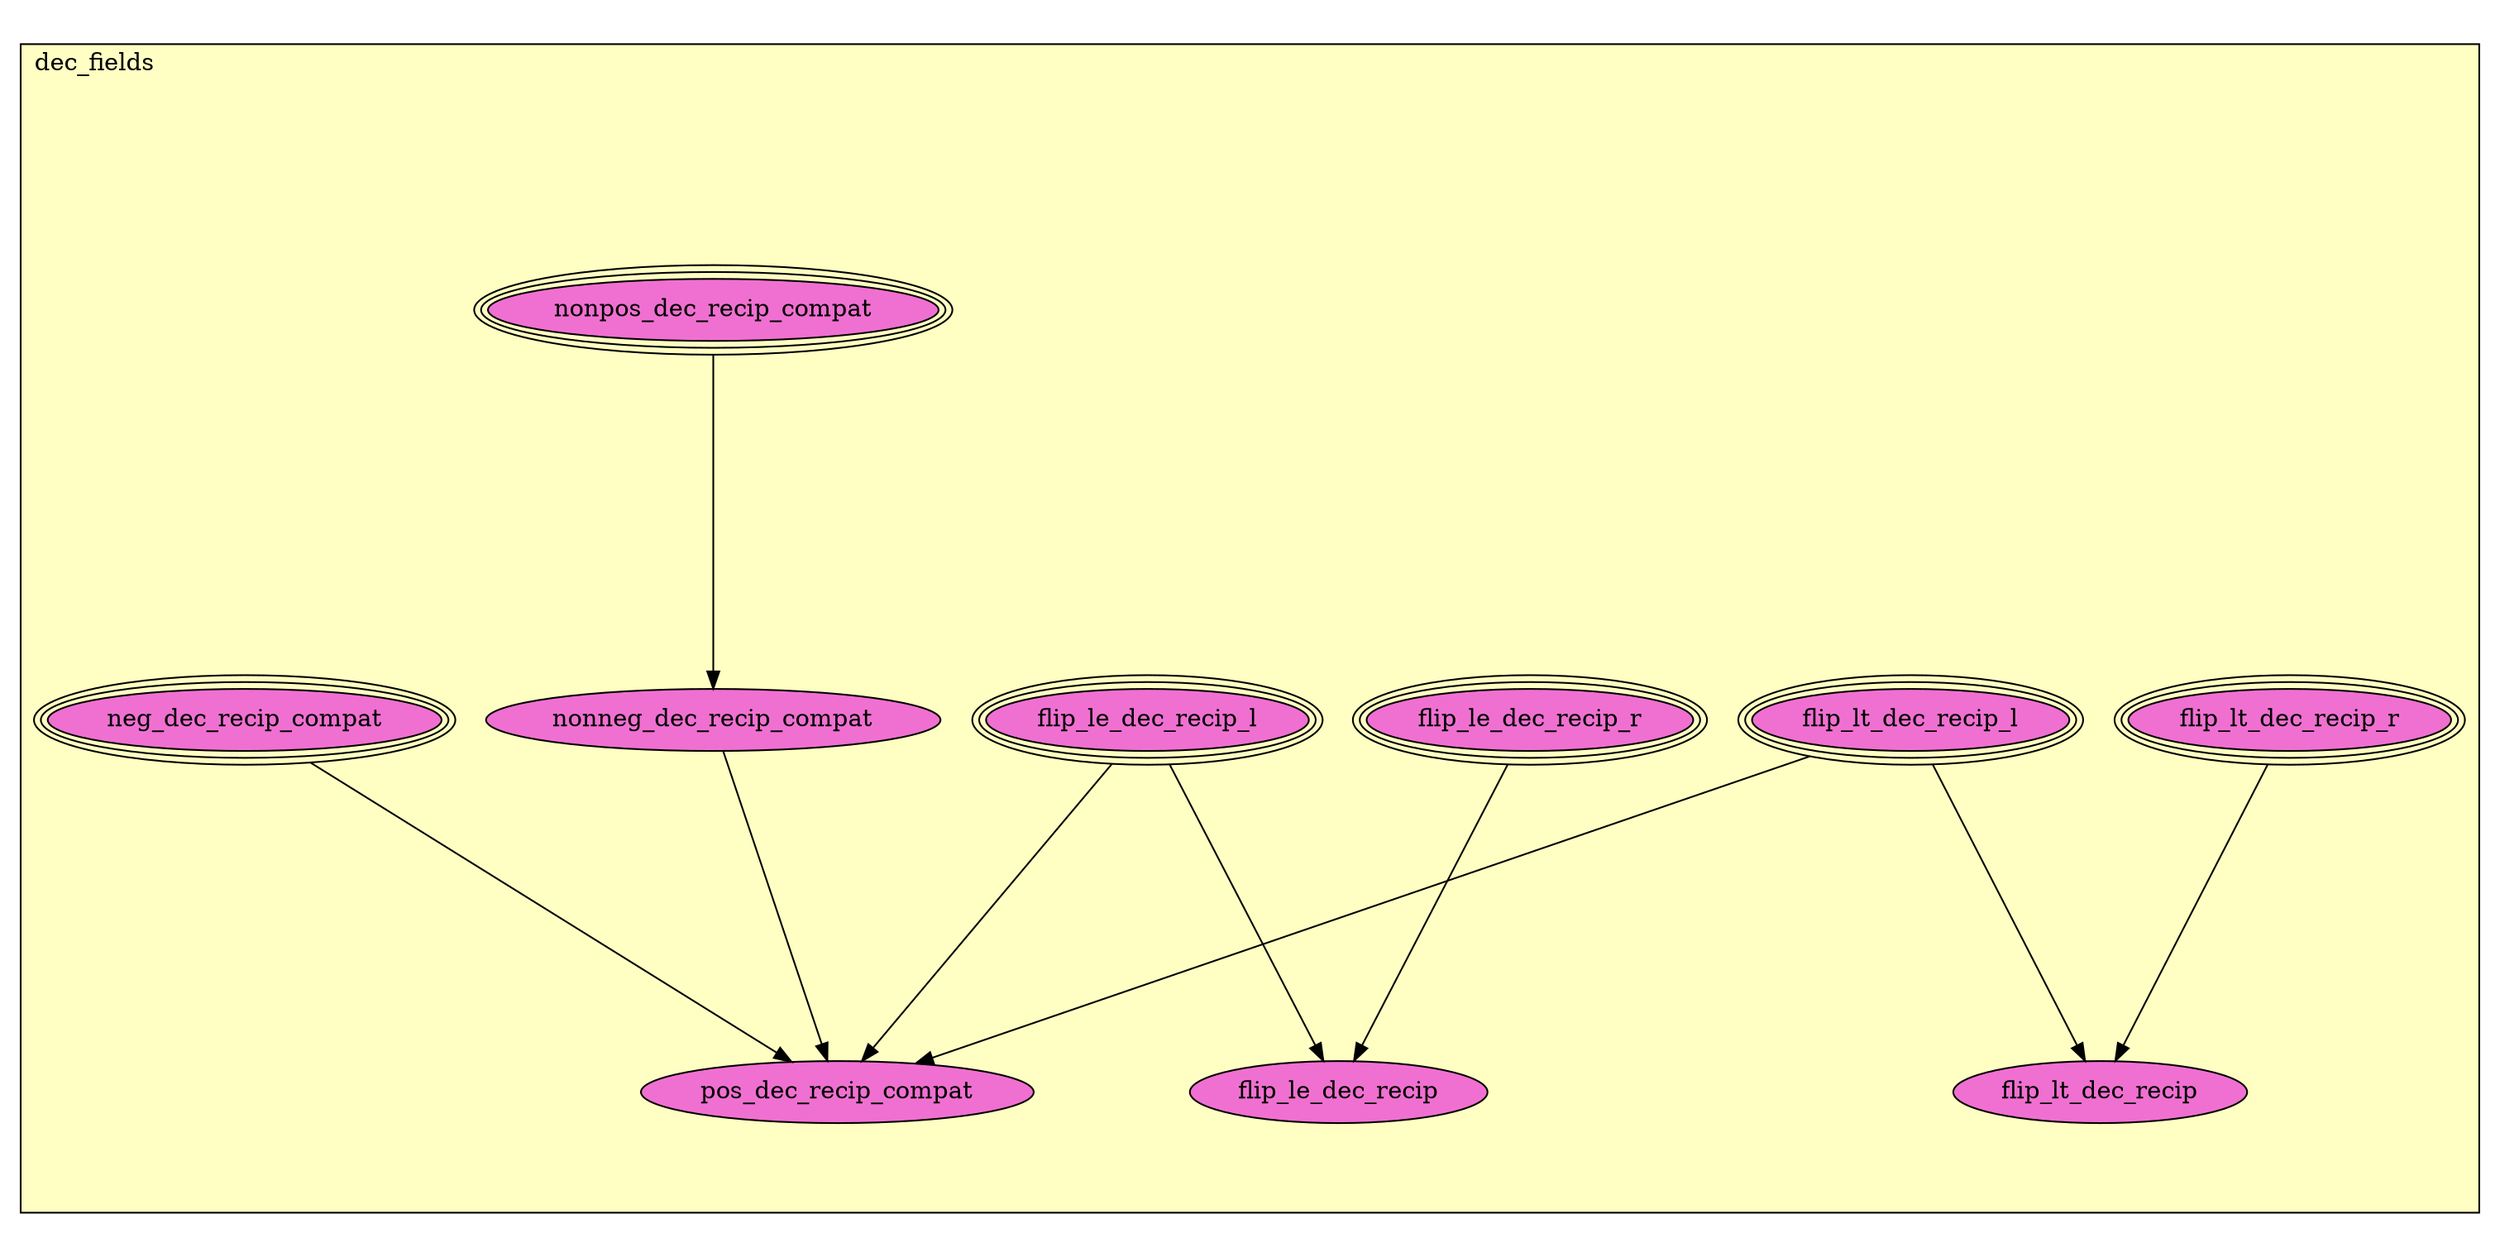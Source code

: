 digraph HoTT_Classes_orders_dec_fields {
  graph [ratio=0.5]
  node [style=filled]
dec_fields_flip_lt_dec_recip_r [label="flip_lt_dec_recip_r", URL=<dec_fields.html#flip_lt_dec_recip_r>, peripheries=3, fillcolor="#F070D1"] ;
dec_fields_flip_lt_dec_recip_l [label="flip_lt_dec_recip_l", URL=<dec_fields.html#flip_lt_dec_recip_l>, peripheries=3, fillcolor="#F070D1"] ;
dec_fields_flip_lt_dec_recip [label="flip_lt_dec_recip", URL=<dec_fields.html#flip_lt_dec_recip>, fillcolor="#F070D1"] ;
dec_fields_flip_le_dec_recip_r [label="flip_le_dec_recip_r", URL=<dec_fields.html#flip_le_dec_recip_r>, peripheries=3, fillcolor="#F070D1"] ;
dec_fields_flip_le_dec_recip_l [label="flip_le_dec_recip_l", URL=<dec_fields.html#flip_le_dec_recip_l>, peripheries=3, fillcolor="#F070D1"] ;
dec_fields_flip_le_dec_recip [label="flip_le_dec_recip", URL=<dec_fields.html#flip_le_dec_recip>, fillcolor="#F070D1"] ;
dec_fields_nonpos_dec_recip_compat [label="nonpos_dec_recip_compat", URL=<dec_fields.html#nonpos_dec_recip_compat>, peripheries=3, fillcolor="#F070D1"] ;
dec_fields_neg_dec_recip_compat [label="neg_dec_recip_compat", URL=<dec_fields.html#neg_dec_recip_compat>, peripheries=3, fillcolor="#F070D1"] ;
dec_fields_nonneg_dec_recip_compat [label="nonneg_dec_recip_compat", URL=<dec_fields.html#nonneg_dec_recip_compat>, fillcolor="#F070D1"] ;
dec_fields_pos_dec_recip_compat [label="pos_dec_recip_compat", URL=<dec_fields.html#pos_dec_recip_compat>, fillcolor="#F070D1"] ;
  dec_fields_flip_lt_dec_recip_r -> dec_fields_flip_lt_dec_recip [] ;
  dec_fields_flip_lt_dec_recip_l -> dec_fields_flip_lt_dec_recip [] ;
  dec_fields_flip_lt_dec_recip_l -> dec_fields_pos_dec_recip_compat [] ;
  dec_fields_flip_le_dec_recip_r -> dec_fields_flip_le_dec_recip [] ;
  dec_fields_flip_le_dec_recip_l -> dec_fields_flip_le_dec_recip [] ;
  dec_fields_flip_le_dec_recip_l -> dec_fields_pos_dec_recip_compat [] ;
  dec_fields_nonpos_dec_recip_compat -> dec_fields_nonneg_dec_recip_compat [] ;
  dec_fields_neg_dec_recip_compat -> dec_fields_pos_dec_recip_compat [] ;
  dec_fields_nonneg_dec_recip_compat -> dec_fields_pos_dec_recip_compat [] ;
subgraph cluster_dec_fields { label="dec_fields"; fillcolor="#FFFFC3"; labeljust=l; style=filled 
dec_fields_pos_dec_recip_compat; dec_fields_nonneg_dec_recip_compat; dec_fields_neg_dec_recip_compat; dec_fields_nonpos_dec_recip_compat; dec_fields_flip_le_dec_recip; dec_fields_flip_le_dec_recip_l; dec_fields_flip_le_dec_recip_r; dec_fields_flip_lt_dec_recip; dec_fields_flip_lt_dec_recip_l; dec_fields_flip_lt_dec_recip_r; };
} /* END */
